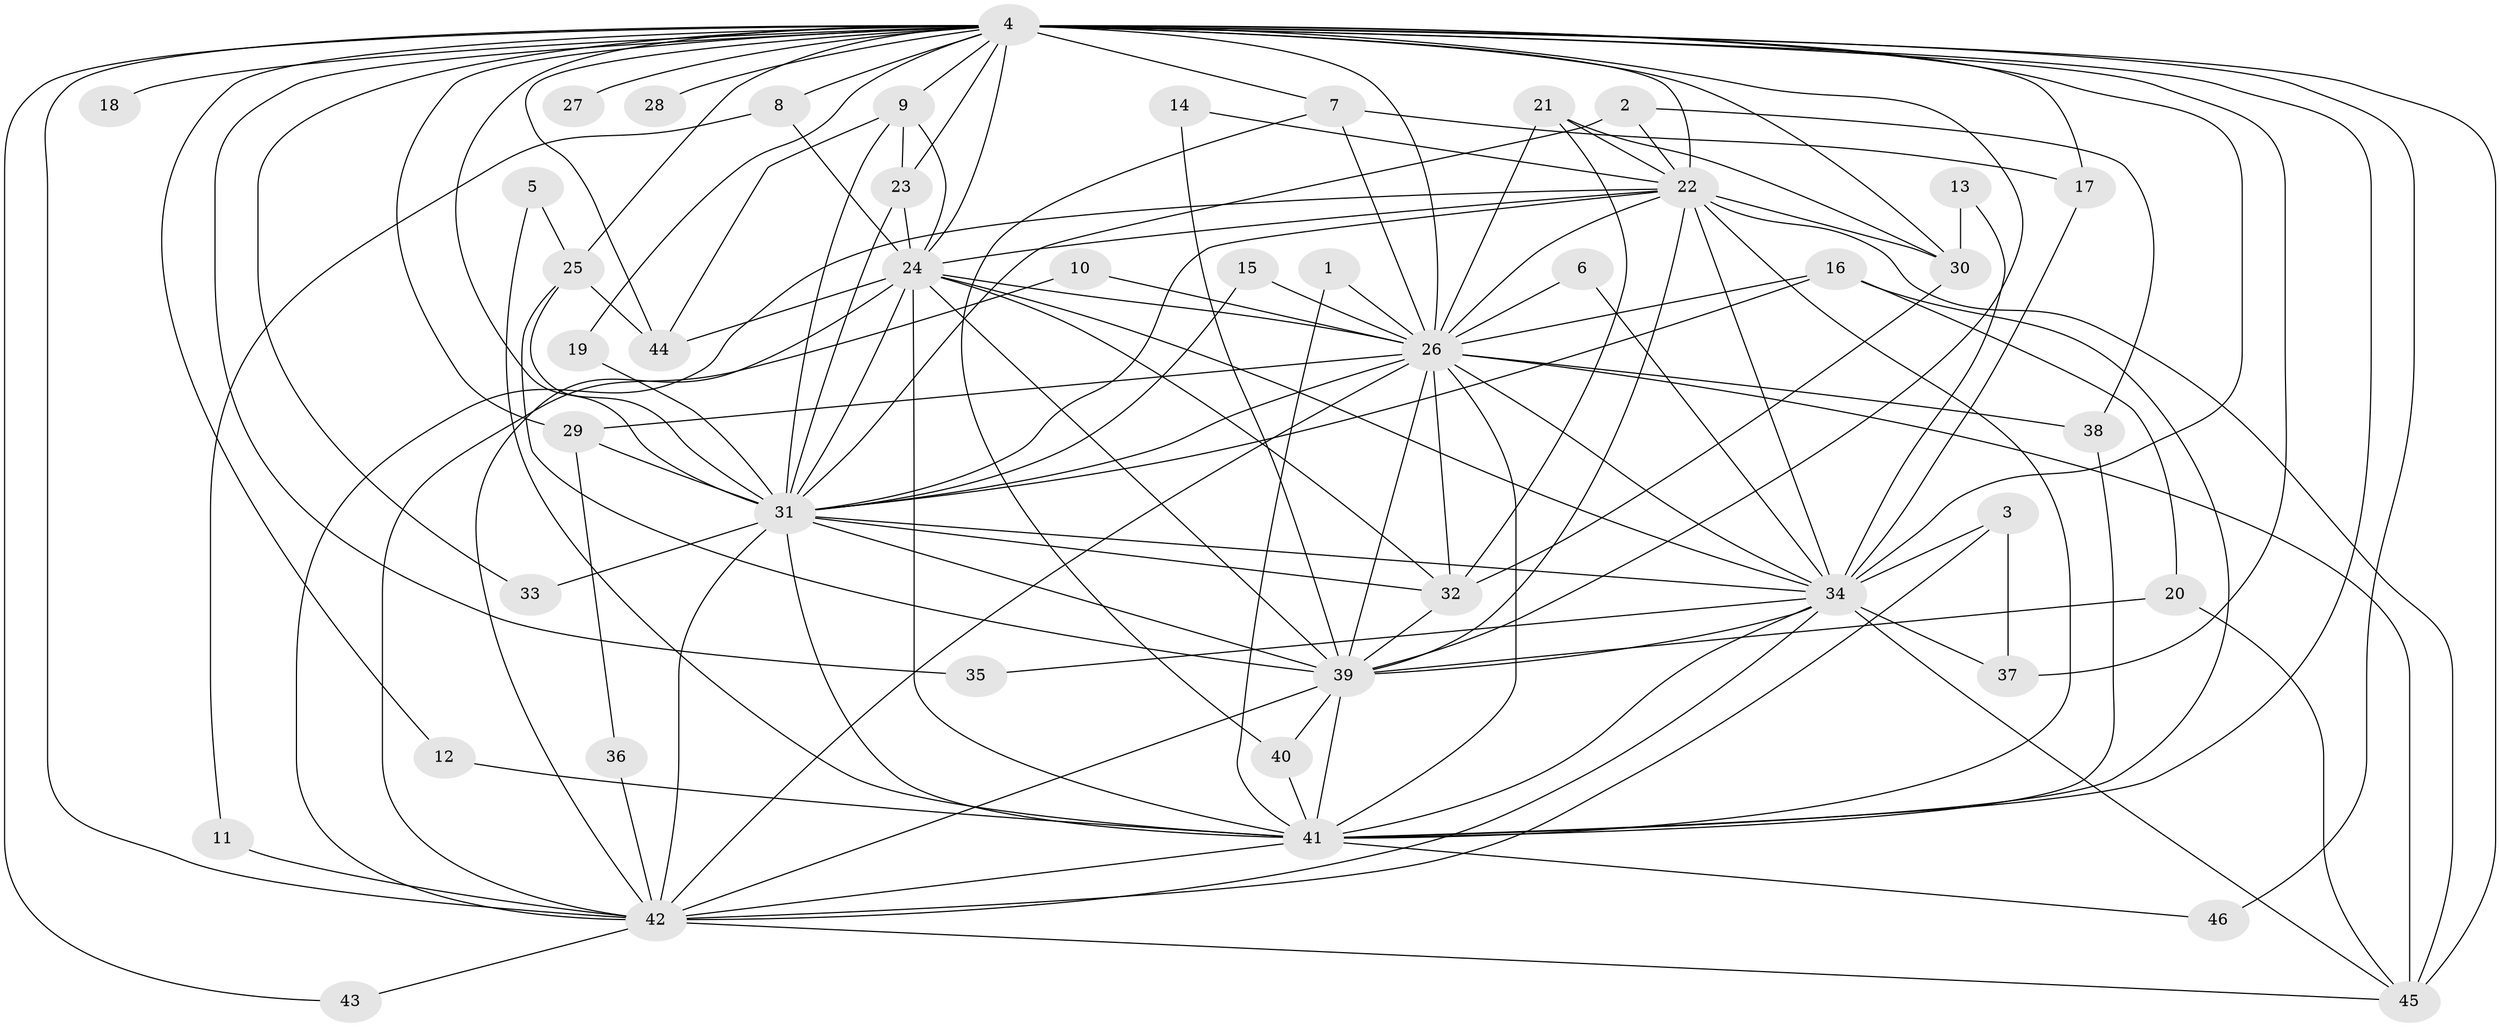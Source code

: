 // original degree distribution, {31: 0.01098901098901099, 17: 0.03296703296703297, 16: 0.02197802197802198, 14: 0.01098901098901099, 22: 0.03296703296703297, 3: 0.3076923076923077, 2: 0.45054945054945056, 4: 0.08791208791208792, 5: 0.02197802197802198, 6: 0.02197802197802198}
// Generated by graph-tools (version 1.1) at 2025/25/03/09/25 03:25:43]
// undirected, 46 vertices, 128 edges
graph export_dot {
graph [start="1"]
  node [color=gray90,style=filled];
  1;
  2;
  3;
  4;
  5;
  6;
  7;
  8;
  9;
  10;
  11;
  12;
  13;
  14;
  15;
  16;
  17;
  18;
  19;
  20;
  21;
  22;
  23;
  24;
  25;
  26;
  27;
  28;
  29;
  30;
  31;
  32;
  33;
  34;
  35;
  36;
  37;
  38;
  39;
  40;
  41;
  42;
  43;
  44;
  45;
  46;
  1 -- 26 [weight=1.0];
  1 -- 41 [weight=1.0];
  2 -- 22 [weight=1.0];
  2 -- 31 [weight=1.0];
  2 -- 38 [weight=1.0];
  3 -- 34 [weight=1.0];
  3 -- 37 [weight=1.0];
  3 -- 42 [weight=1.0];
  4 -- 7 [weight=1.0];
  4 -- 8 [weight=2.0];
  4 -- 9 [weight=1.0];
  4 -- 12 [weight=1.0];
  4 -- 17 [weight=2.0];
  4 -- 18 [weight=1.0];
  4 -- 19 [weight=1.0];
  4 -- 22 [weight=3.0];
  4 -- 23 [weight=1.0];
  4 -- 24 [weight=2.0];
  4 -- 25 [weight=2.0];
  4 -- 26 [weight=2.0];
  4 -- 27 [weight=2.0];
  4 -- 28 [weight=1.0];
  4 -- 29 [weight=1.0];
  4 -- 30 [weight=2.0];
  4 -- 31 [weight=3.0];
  4 -- 33 [weight=1.0];
  4 -- 34 [weight=2.0];
  4 -- 35 [weight=1.0];
  4 -- 37 [weight=1.0];
  4 -- 39 [weight=2.0];
  4 -- 41 [weight=3.0];
  4 -- 42 [weight=2.0];
  4 -- 43 [weight=1.0];
  4 -- 44 [weight=1.0];
  4 -- 45 [weight=1.0];
  4 -- 46 [weight=2.0];
  5 -- 25 [weight=1.0];
  5 -- 41 [weight=1.0];
  6 -- 26 [weight=1.0];
  6 -- 34 [weight=1.0];
  7 -- 17 [weight=1.0];
  7 -- 26 [weight=1.0];
  7 -- 40 [weight=1.0];
  8 -- 11 [weight=1.0];
  8 -- 24 [weight=1.0];
  9 -- 23 [weight=1.0];
  9 -- 24 [weight=1.0];
  9 -- 31 [weight=1.0];
  9 -- 44 [weight=1.0];
  10 -- 26 [weight=1.0];
  10 -- 42 [weight=1.0];
  11 -- 42 [weight=1.0];
  12 -- 41 [weight=2.0];
  13 -- 30 [weight=1.0];
  13 -- 34 [weight=1.0];
  14 -- 22 [weight=1.0];
  14 -- 39 [weight=1.0];
  15 -- 26 [weight=1.0];
  15 -- 31 [weight=1.0];
  16 -- 20 [weight=1.0];
  16 -- 26 [weight=1.0];
  16 -- 31 [weight=1.0];
  16 -- 41 [weight=1.0];
  17 -- 34 [weight=1.0];
  19 -- 31 [weight=1.0];
  20 -- 39 [weight=1.0];
  20 -- 45 [weight=1.0];
  21 -- 22 [weight=1.0];
  21 -- 26 [weight=1.0];
  21 -- 30 [weight=1.0];
  21 -- 32 [weight=1.0];
  22 -- 24 [weight=1.0];
  22 -- 26 [weight=1.0];
  22 -- 30 [weight=1.0];
  22 -- 31 [weight=2.0];
  22 -- 34 [weight=2.0];
  22 -- 39 [weight=1.0];
  22 -- 41 [weight=1.0];
  22 -- 42 [weight=1.0];
  22 -- 45 [weight=1.0];
  23 -- 24 [weight=1.0];
  23 -- 31 [weight=1.0];
  24 -- 26 [weight=3.0];
  24 -- 31 [weight=1.0];
  24 -- 32 [weight=1.0];
  24 -- 34 [weight=1.0];
  24 -- 39 [weight=2.0];
  24 -- 41 [weight=2.0];
  24 -- 42 [weight=1.0];
  24 -- 44 [weight=1.0];
  25 -- 31 [weight=1.0];
  25 -- 39 [weight=1.0];
  25 -- 44 [weight=1.0];
  26 -- 29 [weight=2.0];
  26 -- 31 [weight=1.0];
  26 -- 32 [weight=1.0];
  26 -- 34 [weight=1.0];
  26 -- 38 [weight=1.0];
  26 -- 39 [weight=1.0];
  26 -- 41 [weight=1.0];
  26 -- 42 [weight=1.0];
  26 -- 45 [weight=2.0];
  29 -- 31 [weight=1.0];
  29 -- 36 [weight=1.0];
  30 -- 32 [weight=1.0];
  31 -- 32 [weight=1.0];
  31 -- 33 [weight=1.0];
  31 -- 34 [weight=1.0];
  31 -- 39 [weight=1.0];
  31 -- 41 [weight=2.0];
  31 -- 42 [weight=2.0];
  32 -- 39 [weight=1.0];
  34 -- 35 [weight=1.0];
  34 -- 37 [weight=1.0];
  34 -- 39 [weight=1.0];
  34 -- 41 [weight=1.0];
  34 -- 42 [weight=1.0];
  34 -- 45 [weight=1.0];
  36 -- 42 [weight=1.0];
  38 -- 41 [weight=1.0];
  39 -- 40 [weight=1.0];
  39 -- 41 [weight=2.0];
  39 -- 42 [weight=1.0];
  40 -- 41 [weight=2.0];
  41 -- 42 [weight=1.0];
  41 -- 46 [weight=1.0];
  42 -- 43 [weight=1.0];
  42 -- 45 [weight=1.0];
}
